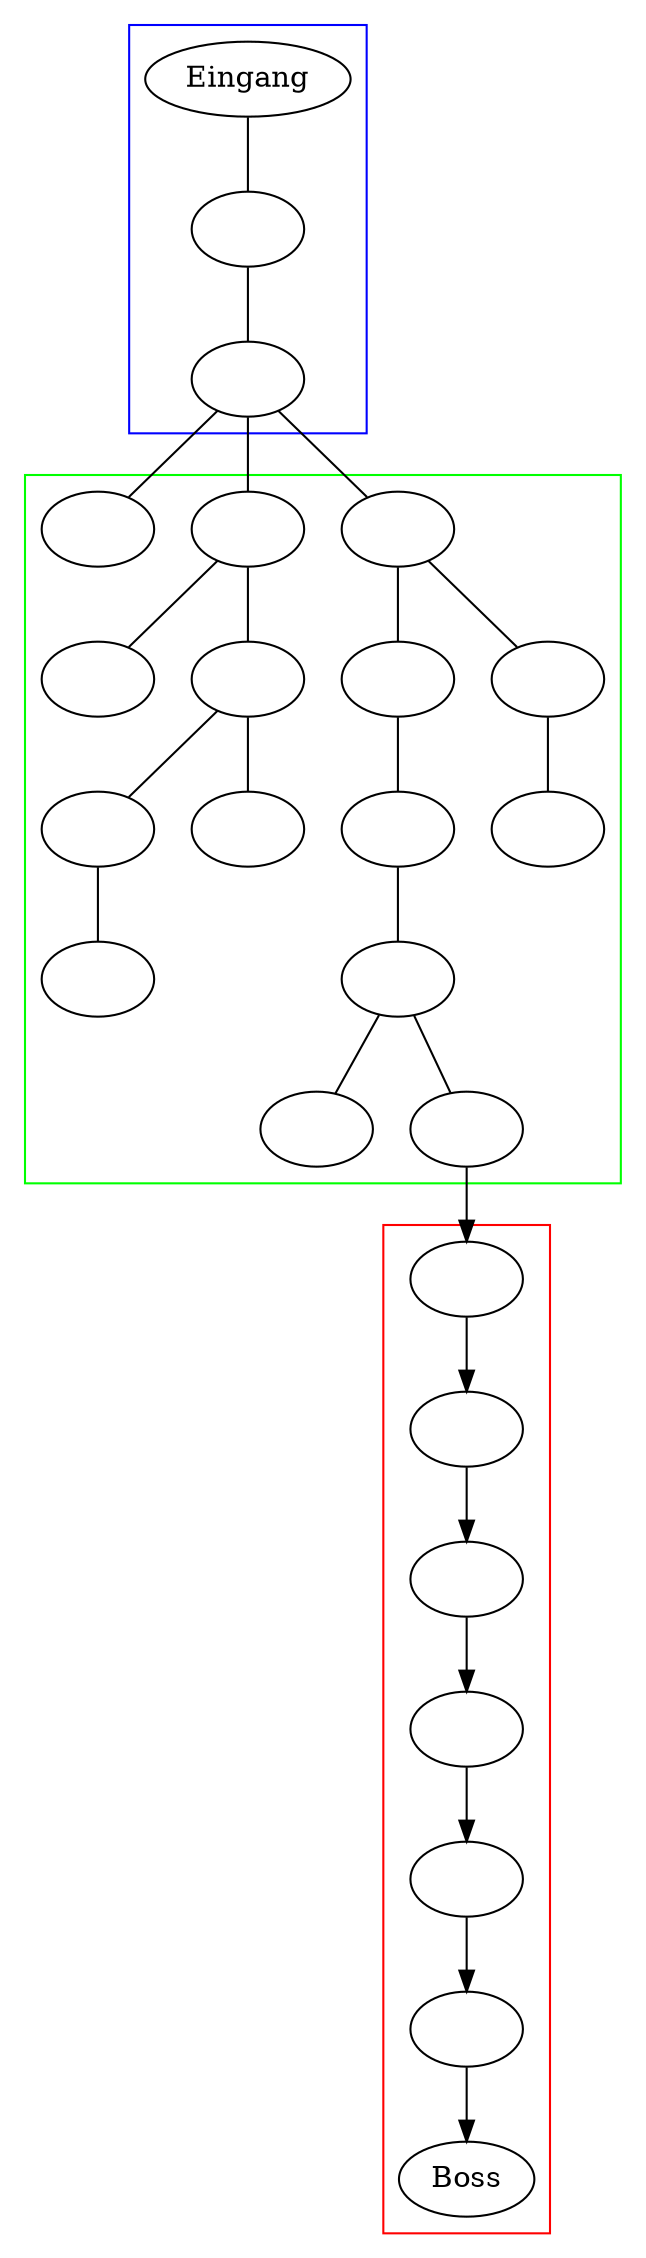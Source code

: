 digraph Zelda3Dungeon {
    subgraph cluster_0 {   
        edge [dir=none]
        color=blue    
        
        Eingang [label="Eingang"]
        A [label=""]
        A1 [label=""]
        Eingang -> A 
        A -> A1
    }
    subgraph cluster_1 {
        edge [dir=none]
        color=green
        node[label=""]

        
         A1 -> B
         A1 -> C
         A1 -> A2
         
        ##Links
         B -> B1
         B -> B2
         B2 -> BigChest
         B1 -> B3
         B3 -> B4
         B4 -> B5
         B4 -> D
        
        ## Rechts
         C -> C1
         C -> C2
         C2 -> C3
         C3 -> BigKey
         C2 -> C4

    } 
      
    subgraph cluster_2{
        color=red
        D [label=""]
        D1 [label=""]
        D2 [label=""]
        D3 [label=""]
        D4 [label=""]
        D5 [label=""]
        D6 [label=""]
        
        
        D -> D1 -> D2 -> D3 -> D4 -> D5 -> D6 -> Boss
 
    }
}
